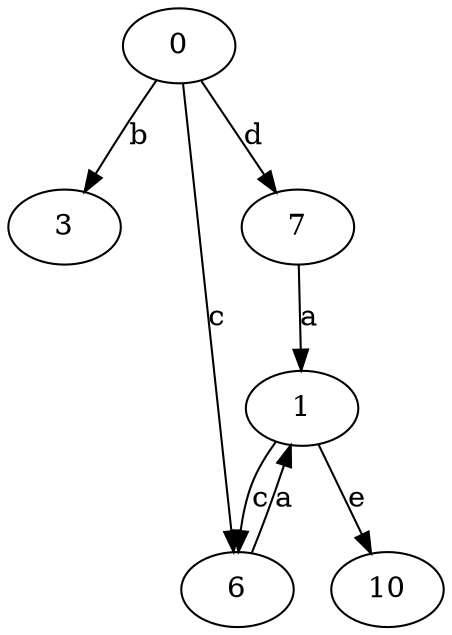 strict digraph  {
1;
3;
0;
6;
7;
10;
1 -> 6  [label=c];
1 -> 10  [label=e];
0 -> 3  [label=b];
0 -> 6  [label=c];
0 -> 7  [label=d];
6 -> 1  [label=a];
7 -> 1  [label=a];
}

